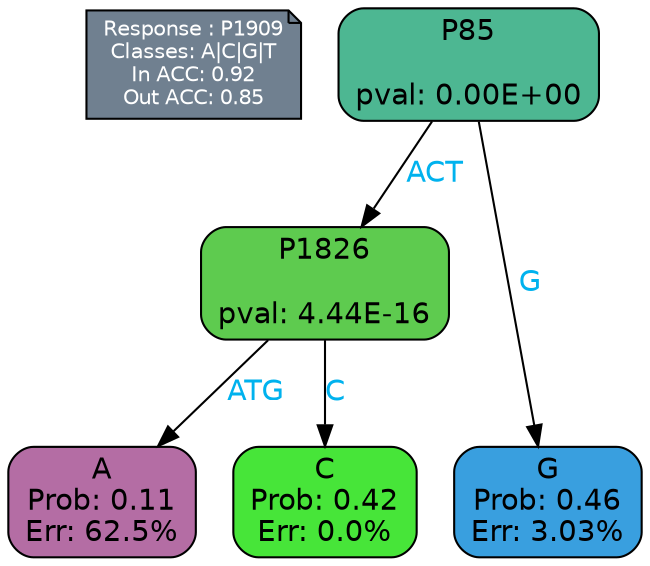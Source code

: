 digraph Tree {
node [shape=box, style="filled, rounded", color="black", fontname=helvetica] ;
graph [ranksep=equally, splines=polylines, bgcolor=transparent, dpi=600] ;
edge [fontname=helvetica] ;
LEGEND [label="Response : P1909
Classes: A|C|G|T
In ACC: 0.92
Out ACC: 0.85
",shape=note,align=left,style=filled,fillcolor="slategray",fontcolor="white",fontsize=10];1 [label="P85

pval: 0.00E+00", fillcolor="#4db792"] ;
2 [label="P1826

pval: 4.44E-16", fillcolor="#5ecb4f"] ;
3 [label="A
Prob: 0.11
Err: 62.5%", fillcolor="#b46da4"] ;
4 [label="C
Prob: 0.42
Err: 0.0%", fillcolor="#47e539"] ;
5 [label="G
Prob: 0.46
Err: 3.03%", fillcolor="#399fdf"] ;
1 -> 2 [label="ACT",fontcolor=deepskyblue2] ;
1 -> 5 [label="G",fontcolor=deepskyblue2] ;
2 -> 3 [label="ATG",fontcolor=deepskyblue2] ;
2 -> 4 [label="C",fontcolor=deepskyblue2] ;
{rank = same; 3;4;5;}{rank = same; LEGEND;1;}}
